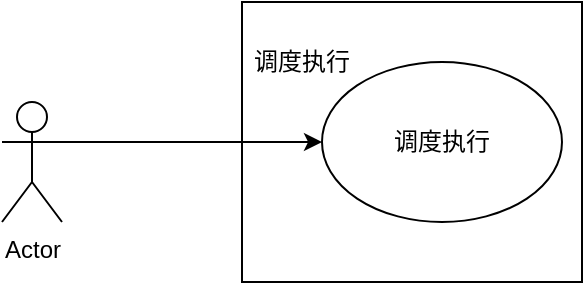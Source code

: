 <mxfile version="21.5.1" type="github">
  <diagram name="第 1 页" id="HjsYMUvovBwncJhW_nu2">
    <mxGraphModel dx="954" dy="458" grid="1" gridSize="10" guides="1" tooltips="1" connect="1" arrows="1" fold="1" page="1" pageScale="1" pageWidth="827" pageHeight="1169" math="0" shadow="0">
      <root>
        <mxCell id="0" />
        <mxCell id="1" parent="0" />
        <mxCell id="lV21ZVJIwfulwSAzGvoB-1" value="Actor" style="shape=umlActor;verticalLabelPosition=bottom;verticalAlign=top;html=1;outlineConnect=0;" vertex="1" parent="1">
          <mxGeometry x="180" y="210" width="30" height="60" as="geometry" />
        </mxCell>
        <mxCell id="lV21ZVJIwfulwSAzGvoB-2" value="" style="rounded=0;whiteSpace=wrap;html=1;" vertex="1" parent="1">
          <mxGeometry x="300" y="160" width="170" height="140" as="geometry" />
        </mxCell>
        <mxCell id="lV21ZVJIwfulwSAzGvoB-3" value="调度执行" style="ellipse;whiteSpace=wrap;html=1;" vertex="1" parent="1">
          <mxGeometry x="340" y="190" width="120" height="80" as="geometry" />
        </mxCell>
        <mxCell id="lV21ZVJIwfulwSAzGvoB-6" value="调度执行" style="text;strokeColor=none;align=center;fillColor=none;html=1;verticalAlign=middle;whiteSpace=wrap;rounded=0;" vertex="1" parent="1">
          <mxGeometry x="300" y="160" width="60" height="60" as="geometry" />
        </mxCell>
        <mxCell id="lV21ZVJIwfulwSAzGvoB-9" value="" style="endArrow=classic;html=1;rounded=0;exitX=1;exitY=0.333;exitDx=0;exitDy=0;exitPerimeter=0;" edge="1" parent="1" source="lV21ZVJIwfulwSAzGvoB-1">
          <mxGeometry width="50" height="50" relative="1" as="geometry">
            <mxPoint x="290" y="280" as="sourcePoint" />
            <mxPoint x="340" y="230" as="targetPoint" />
          </mxGeometry>
        </mxCell>
      </root>
    </mxGraphModel>
  </diagram>
</mxfile>
